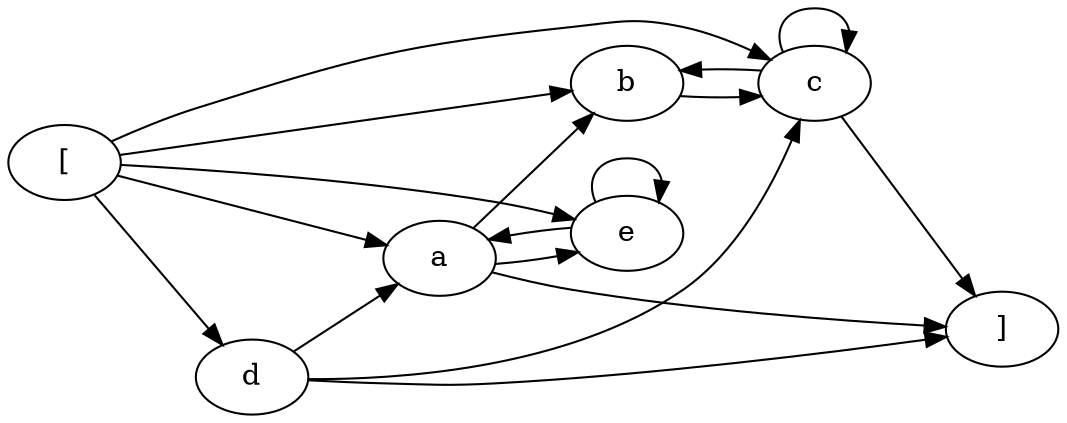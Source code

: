 digraph G {
rankdir = LR
label = "";
esg0_vertex0 -> esg0_vertex1;
esg0_vertex0 -> esg0_vertex2;
esg0_vertex0 -> esg0_vertex3;
esg0_vertex0 -> esg0_vertex4;
esg0_vertex0 -> esg0_vertex5;
esg0_vertex1 -> esg0_vertex6;
esg0_vertex3 -> esg0_vertex6;
esg0_vertex4 -> esg0_vertex6;
esg0_vertex1 -> esg0_vertex2;
esg0_vertex1 -> esg0_vertex5;
esg0_vertex2 -> esg0_vertex3;
esg0_vertex3 -> esg0_vertex2;
esg0_vertex4 -> esg0_vertex1;
esg0_vertex4 -> esg0_vertex3;
esg0_vertex5 -> esg0_vertex1;
esg0_vertex3 -> esg0_vertex3;
esg0_vertex5 -> esg0_vertex5;
esg0_vertex0 [label = "["]
esg0_vertex1 [label = "a"]
esg0_vertex2 [label = "b"]
esg0_vertex3 [label = "c"]
esg0_vertex4 [label = "d"]
esg0_vertex5 [label = "e"]
esg0_vertex6 [label = "]"]
}
